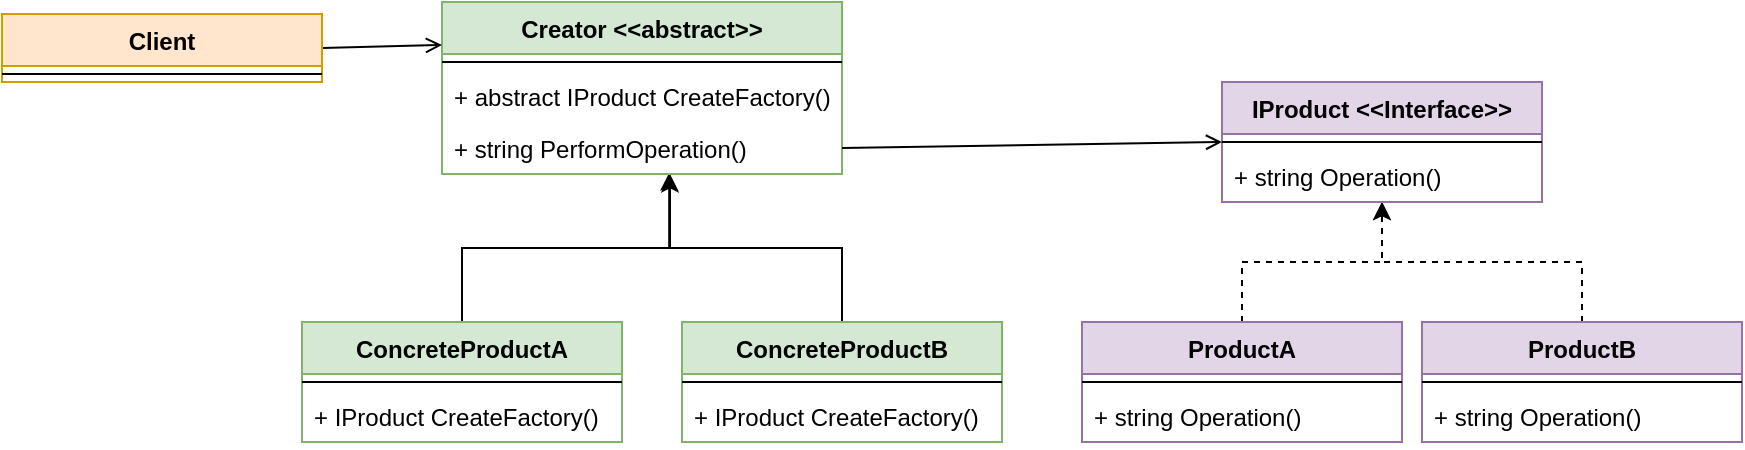 <mxfile version="13.3.0" type="device"><diagram id="C5RBs43oDa-KdzZeNtuy" name="Page-1"><mxGraphModel dx="1715" dy="418" grid="1" gridSize="10" guides="1" tooltips="1" connect="1" arrows="1" fold="1" page="1" pageScale="1" pageWidth="827" pageHeight="1169" math="0" shadow="0"><root><mxCell id="WIyWlLk6GJQsqaUBKTNV-0"/><mxCell id="WIyWlLk6GJQsqaUBKTNV-1" parent="WIyWlLk6GJQsqaUBKTNV-0"/><mxCell id="dtJUGmkDAurMytcKB8fJ-13" style="edgeStyle=orthogonalEdgeStyle;rounded=0;orthogonalLoop=1;jettySize=auto;html=1;exitX=0.5;exitY=0;exitDx=0;exitDy=0;entryX=0.57;entryY=1.009;entryDx=0;entryDy=0;entryPerimeter=0;" edge="1" parent="WIyWlLk6GJQsqaUBKTNV-1" source="dtJUGmkDAurMytcKB8fJ-5" target="dtJUGmkDAurMytcKB8fJ-4"><mxGeometry relative="1" as="geometry"/></mxCell><mxCell id="dtJUGmkDAurMytcKB8fJ-5" value="ConcreteProductB" style="swimlane;fontStyle=1;align=center;verticalAlign=top;childLayout=stackLayout;horizontal=1;startSize=26;horizontalStack=0;resizeParent=1;resizeParentMax=0;resizeLast=0;collapsible=1;marginBottom=0;fillColor=#d5e8d4;strokeColor=#82b366;" vertex="1" parent="WIyWlLk6GJQsqaUBKTNV-1"><mxGeometry x="240" y="240" width="160" height="60" as="geometry"/></mxCell><mxCell id="dtJUGmkDAurMytcKB8fJ-7" value="" style="line;strokeWidth=1;fillColor=none;align=left;verticalAlign=middle;spacingTop=-1;spacingLeft=3;spacingRight=3;rotatable=0;labelPosition=right;points=[];portConstraint=eastwest;" vertex="1" parent="dtJUGmkDAurMytcKB8fJ-5"><mxGeometry y="26" width="160" height="8" as="geometry"/></mxCell><mxCell id="dtJUGmkDAurMytcKB8fJ-8" value="+ IProduct CreateFactory()" style="text;strokeColor=none;fillColor=none;align=left;verticalAlign=top;spacingLeft=4;spacingRight=4;overflow=hidden;rotatable=0;points=[[0,0.5],[1,0.5]];portConstraint=eastwest;" vertex="1" parent="dtJUGmkDAurMytcKB8fJ-5"><mxGeometry y="34" width="160" height="26" as="geometry"/></mxCell><mxCell id="dtJUGmkDAurMytcKB8fJ-12" style="edgeStyle=orthogonalEdgeStyle;rounded=0;orthogonalLoop=1;jettySize=auto;html=1;exitX=0.5;exitY=0;exitDx=0;exitDy=0;entryX=0.568;entryY=0.974;entryDx=0;entryDy=0;entryPerimeter=0;" edge="1" parent="WIyWlLk6GJQsqaUBKTNV-1" source="dtJUGmkDAurMytcKB8fJ-9" target="dtJUGmkDAurMytcKB8fJ-4"><mxGeometry relative="1" as="geometry"/></mxCell><mxCell id="dtJUGmkDAurMytcKB8fJ-9" value="ConcreteProductA" style="swimlane;fontStyle=1;align=center;verticalAlign=top;childLayout=stackLayout;horizontal=1;startSize=26;horizontalStack=0;resizeParent=1;resizeParentMax=0;resizeLast=0;collapsible=1;marginBottom=0;fillColor=#d5e8d4;strokeColor=#82b366;" vertex="1" parent="WIyWlLk6GJQsqaUBKTNV-1"><mxGeometry x="50" y="240" width="160" height="60" as="geometry"/></mxCell><mxCell id="dtJUGmkDAurMytcKB8fJ-10" value="" style="line;strokeWidth=1;fillColor=none;align=left;verticalAlign=middle;spacingTop=-1;spacingLeft=3;spacingRight=3;rotatable=0;labelPosition=right;points=[];portConstraint=eastwest;" vertex="1" parent="dtJUGmkDAurMytcKB8fJ-9"><mxGeometry y="26" width="160" height="8" as="geometry"/></mxCell><mxCell id="dtJUGmkDAurMytcKB8fJ-11" value="+ IProduct CreateFactory()" style="text;strokeColor=none;fillColor=none;align=left;verticalAlign=top;spacingLeft=4;spacingRight=4;overflow=hidden;rotatable=0;points=[[0,0.5],[1,0.5]];portConstraint=eastwest;" vertex="1" parent="dtJUGmkDAurMytcKB8fJ-9"><mxGeometry y="34" width="160" height="26" as="geometry"/></mxCell><mxCell id="dtJUGmkDAurMytcKB8fJ-0" value="Creator &lt;&lt;abstract&gt;&gt;" style="swimlane;fontStyle=1;align=center;verticalAlign=top;childLayout=stackLayout;horizontal=1;startSize=26;horizontalStack=0;resizeParent=1;resizeParentMax=0;resizeLast=0;collapsible=1;marginBottom=0;fillColor=#d5e8d4;strokeColor=#82b366;" vertex="1" parent="WIyWlLk6GJQsqaUBKTNV-1"><mxGeometry x="120" y="80" width="200" height="86" as="geometry"/></mxCell><mxCell id="dtJUGmkDAurMytcKB8fJ-2" value="" style="line;strokeWidth=1;fillColor=none;align=left;verticalAlign=middle;spacingTop=-1;spacingLeft=3;spacingRight=3;rotatable=0;labelPosition=right;points=[];portConstraint=eastwest;" vertex="1" parent="dtJUGmkDAurMytcKB8fJ-0"><mxGeometry y="26" width="200" height="8" as="geometry"/></mxCell><mxCell id="dtJUGmkDAurMytcKB8fJ-3" value="+ abstract IProduct CreateFactory()" style="text;strokeColor=none;fillColor=none;align=left;verticalAlign=top;spacingLeft=4;spacingRight=4;overflow=hidden;rotatable=0;points=[[0,0.5],[1,0.5]];portConstraint=eastwest;" vertex="1" parent="dtJUGmkDAurMytcKB8fJ-0"><mxGeometry y="34" width="200" height="26" as="geometry"/></mxCell><mxCell id="dtJUGmkDAurMytcKB8fJ-4" value="+ string PerformOperation()" style="text;strokeColor=none;fillColor=none;align=left;verticalAlign=top;spacingLeft=4;spacingRight=4;overflow=hidden;rotatable=0;points=[[0,0.5],[1,0.5]];portConstraint=eastwest;" vertex="1" parent="dtJUGmkDAurMytcKB8fJ-0"><mxGeometry y="60" width="200" height="26" as="geometry"/></mxCell><mxCell id="dtJUGmkDAurMytcKB8fJ-28" style="edgeStyle=orthogonalEdgeStyle;rounded=0;orthogonalLoop=1;jettySize=auto;html=1;exitX=0.5;exitY=0;exitDx=0;exitDy=0;dashed=1;" edge="1" parent="WIyWlLk6GJQsqaUBKTNV-1" source="dtJUGmkDAurMytcKB8fJ-14" target="dtJUGmkDAurMytcKB8fJ-22"><mxGeometry relative="1" as="geometry"/></mxCell><mxCell id="dtJUGmkDAurMytcKB8fJ-29" style="edgeStyle=orthogonalEdgeStyle;rounded=0;orthogonalLoop=1;jettySize=auto;html=1;exitX=0.5;exitY=0;exitDx=0;exitDy=0;dashed=1;" edge="1" parent="WIyWlLk6GJQsqaUBKTNV-1" source="dtJUGmkDAurMytcKB8fJ-25" target="dtJUGmkDAurMytcKB8fJ-22"><mxGeometry relative="1" as="geometry"/></mxCell><mxCell id="dtJUGmkDAurMytcKB8fJ-14" value="ProductA" style="swimlane;fontStyle=1;align=center;verticalAlign=top;childLayout=stackLayout;horizontal=1;startSize=26;horizontalStack=0;resizeParent=1;resizeParentMax=0;resizeLast=0;collapsible=1;marginBottom=0;fillColor=#e1d5e7;strokeColor=#9673a6;" vertex="1" parent="WIyWlLk6GJQsqaUBKTNV-1"><mxGeometry x="440" y="240" width="160" height="60" as="geometry"/></mxCell><mxCell id="dtJUGmkDAurMytcKB8fJ-16" value="" style="line;strokeWidth=1;fillColor=none;align=left;verticalAlign=middle;spacingTop=-1;spacingLeft=3;spacingRight=3;rotatable=0;labelPosition=right;points=[];portConstraint=eastwest;" vertex="1" parent="dtJUGmkDAurMytcKB8fJ-14"><mxGeometry y="26" width="160" height="8" as="geometry"/></mxCell><mxCell id="dtJUGmkDAurMytcKB8fJ-17" value="+ string Operation()" style="text;strokeColor=none;fillColor=none;align=left;verticalAlign=top;spacingLeft=4;spacingRight=4;overflow=hidden;rotatable=0;points=[[0,0.5],[1,0.5]];portConstraint=eastwest;" vertex="1" parent="dtJUGmkDAurMytcKB8fJ-14"><mxGeometry y="34" width="160" height="26" as="geometry"/></mxCell><mxCell id="dtJUGmkDAurMytcKB8fJ-25" value="ProductB" style="swimlane;fontStyle=1;align=center;verticalAlign=top;childLayout=stackLayout;horizontal=1;startSize=26;horizontalStack=0;resizeParent=1;resizeParentMax=0;resizeLast=0;collapsible=1;marginBottom=0;fillColor=#e1d5e7;strokeColor=#9673a6;" vertex="1" parent="WIyWlLk6GJQsqaUBKTNV-1"><mxGeometry x="610" y="240" width="160" height="60" as="geometry"/></mxCell><mxCell id="dtJUGmkDAurMytcKB8fJ-26" value="" style="line;strokeWidth=1;fillColor=none;align=left;verticalAlign=middle;spacingTop=-1;spacingLeft=3;spacingRight=3;rotatable=0;labelPosition=right;points=[];portConstraint=eastwest;" vertex="1" parent="dtJUGmkDAurMytcKB8fJ-25"><mxGeometry y="26" width="160" height="8" as="geometry"/></mxCell><mxCell id="dtJUGmkDAurMytcKB8fJ-27" value="+ string Operation()" style="text;strokeColor=none;fillColor=none;align=left;verticalAlign=top;spacingLeft=4;spacingRight=4;overflow=hidden;rotatable=0;points=[[0,0.5],[1,0.5]];portConstraint=eastwest;" vertex="1" parent="dtJUGmkDAurMytcKB8fJ-25"><mxGeometry y="34" width="160" height="26" as="geometry"/></mxCell><mxCell id="dtJUGmkDAurMytcKB8fJ-22" value="IProduct &lt;&lt;Interface&gt;&gt;" style="swimlane;fontStyle=1;align=center;verticalAlign=top;childLayout=stackLayout;horizontal=1;startSize=26;horizontalStack=0;resizeParent=1;resizeParentMax=0;resizeLast=0;collapsible=1;marginBottom=0;fillColor=#e1d5e7;strokeColor=#9673a6;" vertex="1" parent="WIyWlLk6GJQsqaUBKTNV-1"><mxGeometry x="510" y="120" width="160" height="60" as="geometry"/></mxCell><mxCell id="dtJUGmkDAurMytcKB8fJ-23" value="" style="line;strokeWidth=1;fillColor=none;align=left;verticalAlign=middle;spacingTop=-1;spacingLeft=3;spacingRight=3;rotatable=0;labelPosition=right;points=[];portConstraint=eastwest;" vertex="1" parent="dtJUGmkDAurMytcKB8fJ-22"><mxGeometry y="26" width="160" height="8" as="geometry"/></mxCell><mxCell id="dtJUGmkDAurMytcKB8fJ-24" value="+ string Operation()" style="text;strokeColor=none;fillColor=none;align=left;verticalAlign=top;spacingLeft=4;spacingRight=4;overflow=hidden;rotatable=0;points=[[0,0.5],[1,0.5]];portConstraint=eastwest;" vertex="1" parent="dtJUGmkDAurMytcKB8fJ-22"><mxGeometry y="34" width="160" height="26" as="geometry"/></mxCell><mxCell id="dtJUGmkDAurMytcKB8fJ-32" style="rounded=0;orthogonalLoop=1;jettySize=auto;html=1;exitX=1;exitY=0.5;exitDx=0;exitDy=0;entryX=0;entryY=0.5;entryDx=0;entryDy=0;endArrow=open;endFill=0;" edge="1" parent="WIyWlLk6GJQsqaUBKTNV-1" source="dtJUGmkDAurMytcKB8fJ-4" target="dtJUGmkDAurMytcKB8fJ-22"><mxGeometry relative="1" as="geometry"/></mxCell><mxCell id="dtJUGmkDAurMytcKB8fJ-49" style="edgeStyle=none;rounded=0;orthogonalLoop=1;jettySize=auto;html=1;exitX=1;exitY=0.5;exitDx=0;exitDy=0;entryX=0;entryY=0.25;entryDx=0;entryDy=0;endArrow=open;endFill=0;" edge="1" parent="WIyWlLk6GJQsqaUBKTNV-1" source="dtJUGmkDAurMytcKB8fJ-45" target="dtJUGmkDAurMytcKB8fJ-0"><mxGeometry relative="1" as="geometry"/></mxCell><mxCell id="dtJUGmkDAurMytcKB8fJ-45" value="Client" style="swimlane;fontStyle=1;align=center;verticalAlign=top;childLayout=stackLayout;horizontal=1;startSize=26;horizontalStack=0;resizeParent=1;resizeParentMax=0;resizeLast=0;collapsible=1;marginBottom=0;fillColor=#ffe6cc;strokeColor=#d79b00;" vertex="1" parent="WIyWlLk6GJQsqaUBKTNV-1"><mxGeometry x="-100" y="86" width="160" height="34" as="geometry"/></mxCell><mxCell id="dtJUGmkDAurMytcKB8fJ-47" value="" style="line;strokeWidth=1;fillColor=none;align=left;verticalAlign=middle;spacingTop=-1;spacingLeft=3;spacingRight=3;rotatable=0;labelPosition=right;points=[];portConstraint=eastwest;" vertex="1" parent="dtJUGmkDAurMytcKB8fJ-45"><mxGeometry y="26" width="160" height="8" as="geometry"/></mxCell></root></mxGraphModel></diagram></mxfile>